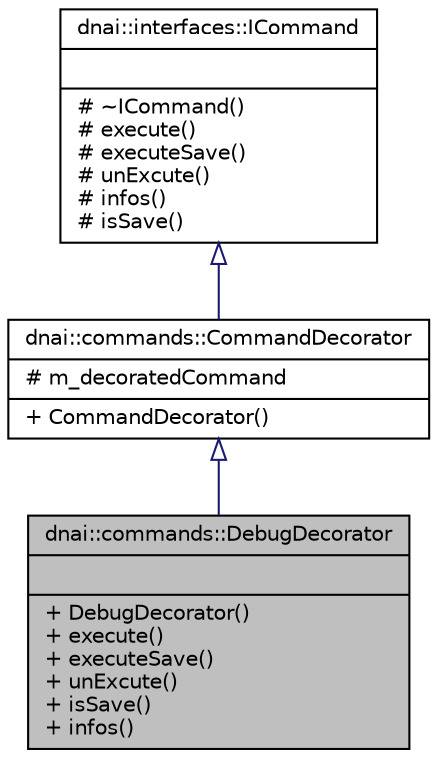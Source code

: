 digraph "dnai::commands::DebugDecorator"
{
  edge [fontname="Helvetica",fontsize="10",labelfontname="Helvetica",labelfontsize="10"];
  node [fontname="Helvetica",fontsize="10",shape=record];
  Node1 [label="{dnai::commands::DebugDecorator\n||+ DebugDecorator()\l+ execute()\l+ executeSave()\l+ unExcute()\l+ isSave()\l+ infos()\l}",height=0.2,width=0.4,color="black", fillcolor="grey75", style="filled", fontcolor="black"];
  Node2 -> Node1 [dir="back",color="midnightblue",fontsize="10",style="solid",arrowtail="onormal",fontname="Helvetica"];
  Node2 [label="{dnai::commands::CommandDecorator\n|# m_decoratedCommand\l|+ CommandDecorator()\l}",height=0.2,width=0.4,color="black", fillcolor="white", style="filled",URL="$classdnai_1_1commands_1_1_command_decorator.html"];
  Node3 -> Node2 [dir="back",color="midnightblue",fontsize="10",style="solid",arrowtail="onormal",fontname="Helvetica"];
  Node3 [label="{dnai::interfaces::ICommand\n||# ~ICommand()\l# execute()\l# executeSave()\l# unExcute()\l# infos()\l# isSave()\l}",height=0.2,width=0.4,color="black", fillcolor="white", style="filled",URL="$classdnai_1_1interfaces_1_1_i_command.html"];
}
